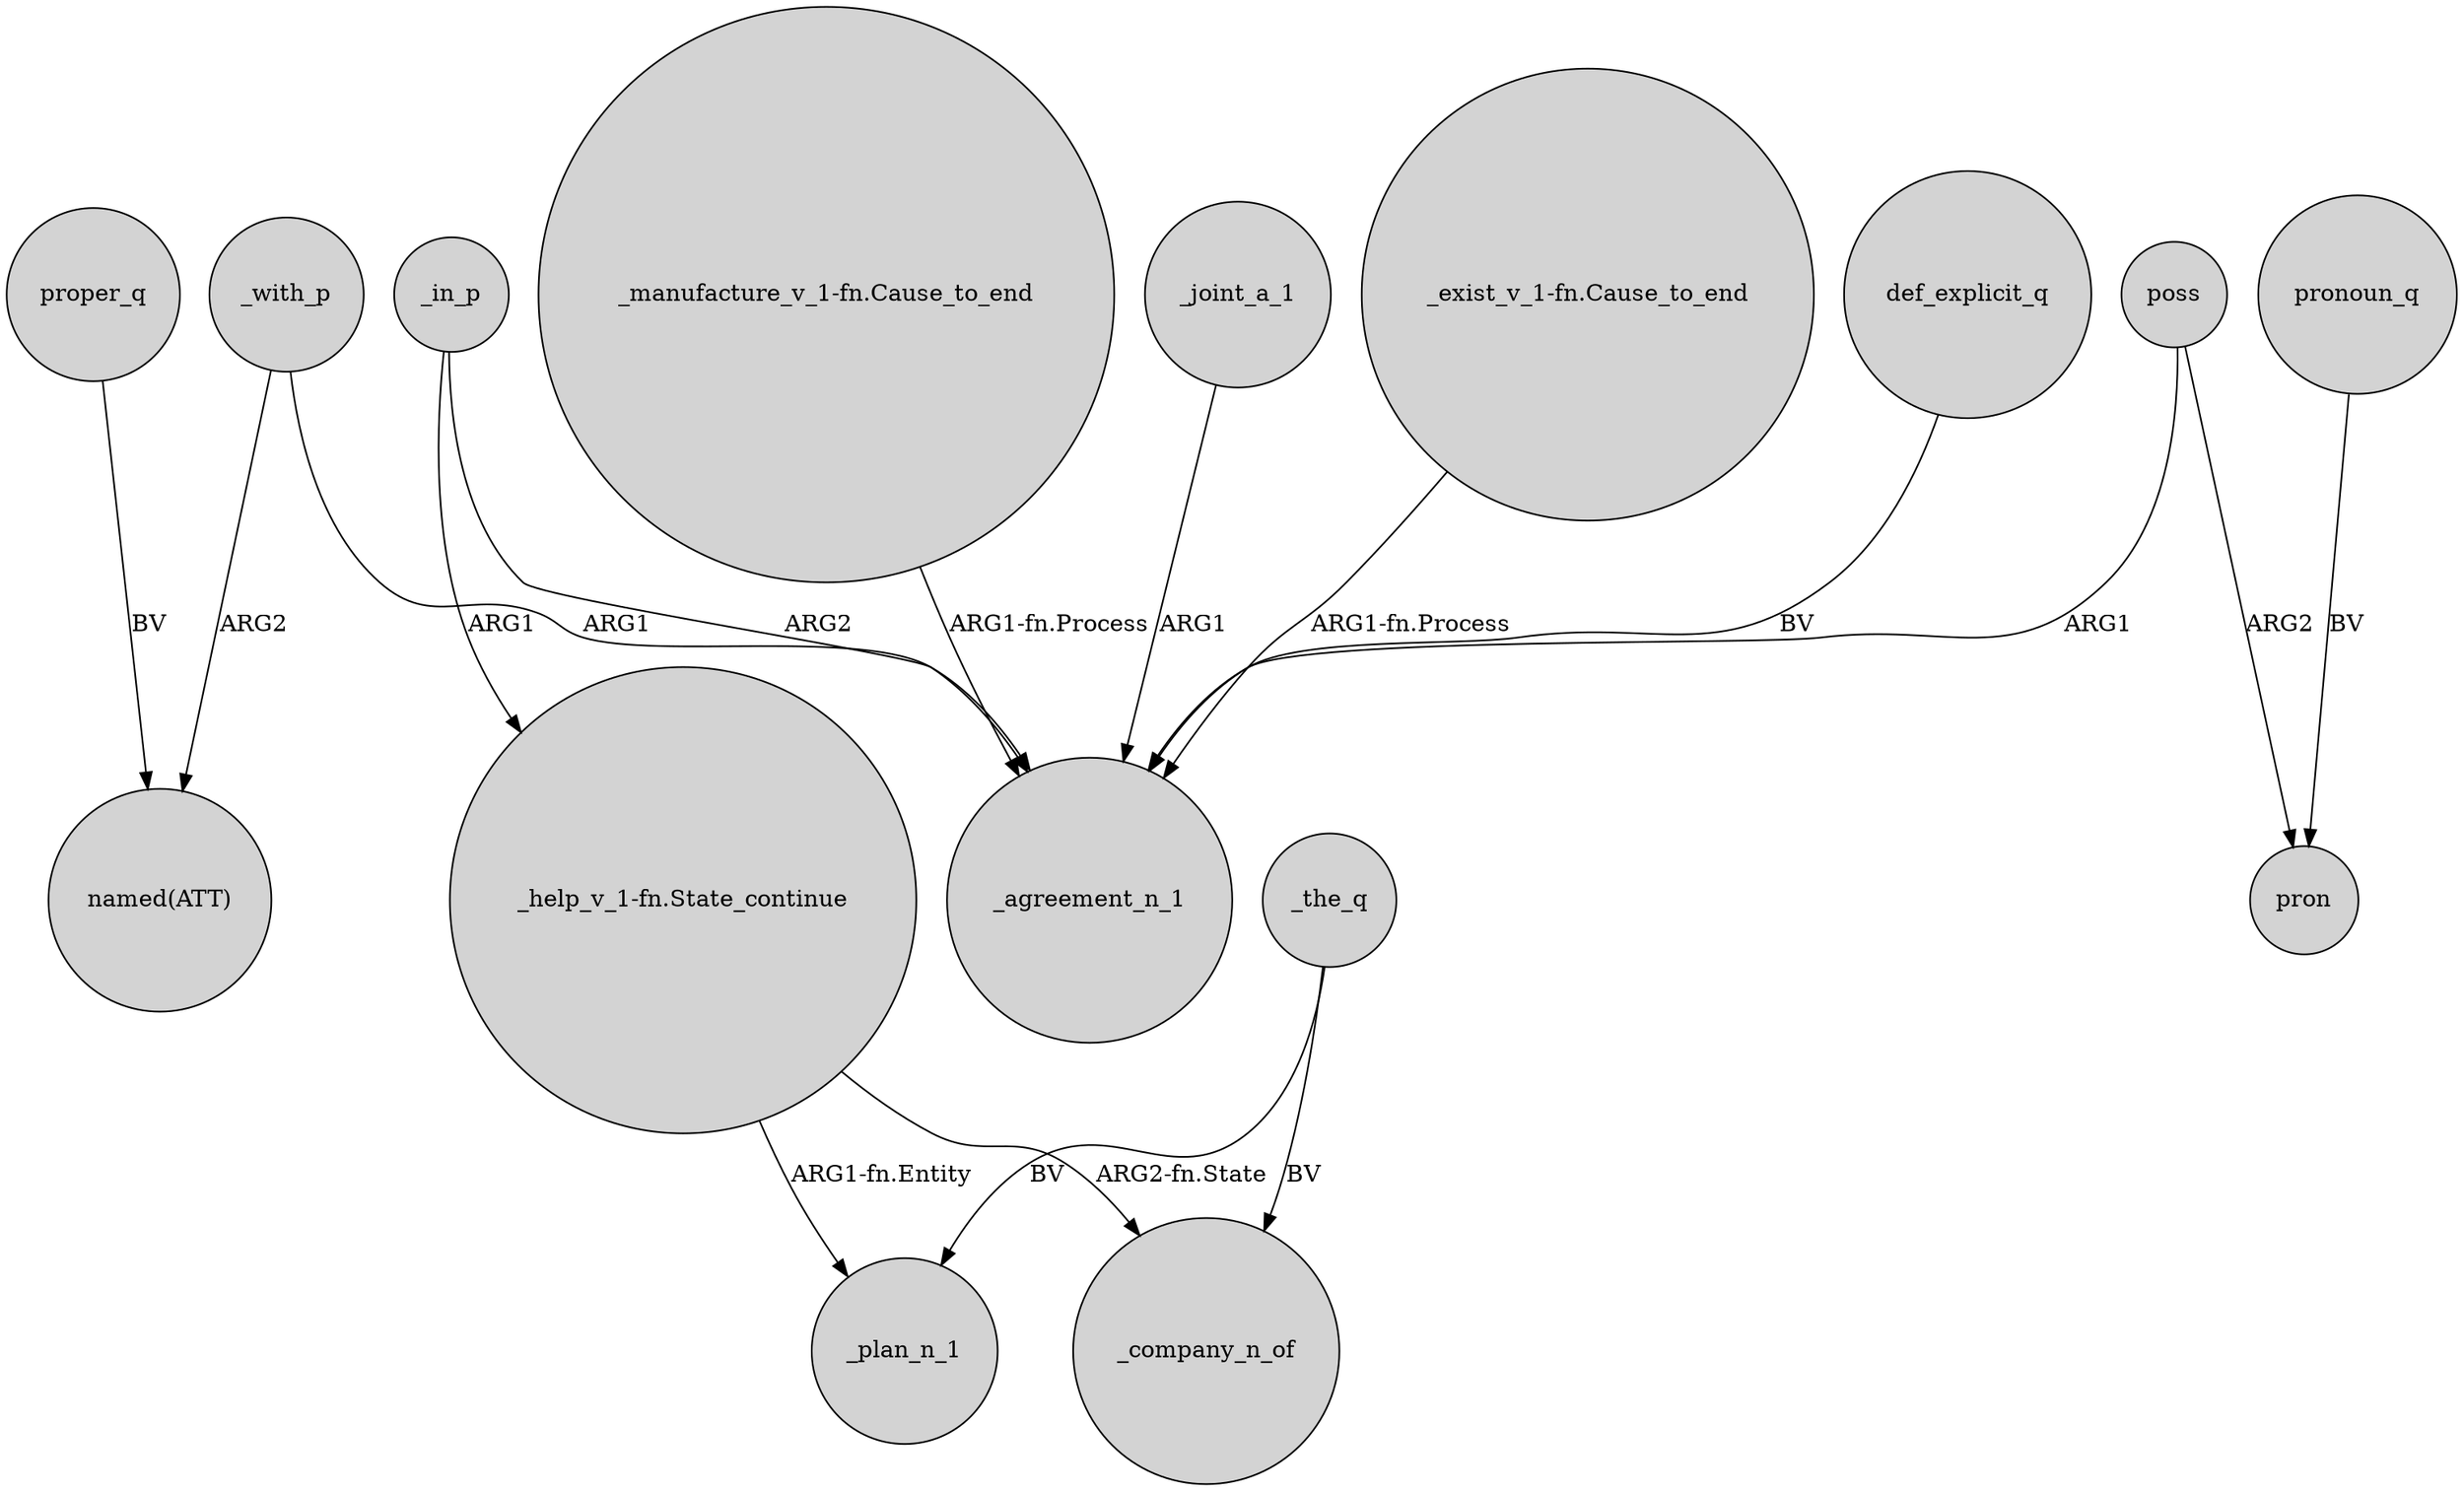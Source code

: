 digraph {
	node [shape=circle style=filled]
	_with_p -> "named(ATT)" [label=ARG2]
	"_help_v_1-fn.State_continue" -> _plan_n_1 [label="ARG1-fn.Entity"]
	proper_q -> "named(ATT)" [label=BV]
	_in_p -> _agreement_n_1 [label=ARG2]
	_the_q -> _plan_n_1 [label=BV]
	"_exist_v_1-fn.Cause_to_end" -> _agreement_n_1 [label="ARG1-fn.Process"]
	_in_p -> "_help_v_1-fn.State_continue" [label=ARG1]
	def_explicit_q -> _agreement_n_1 [label=BV]
	"_help_v_1-fn.State_continue" -> _company_n_of [label="ARG2-fn.State"]
	_the_q -> _company_n_of [label=BV]
	pronoun_q -> pron [label=BV]
	"_manufacture_v_1-fn.Cause_to_end" -> _agreement_n_1 [label="ARG1-fn.Process"]
	_joint_a_1 -> _agreement_n_1 [label=ARG1]
	poss -> _agreement_n_1 [label=ARG1]
	poss -> pron [label=ARG2]
	_with_p -> _agreement_n_1 [label=ARG1]
}
